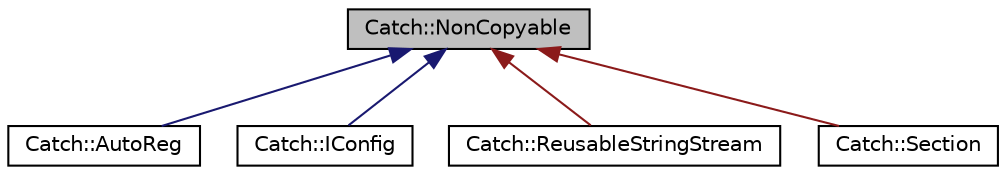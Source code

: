 digraph "Catch::NonCopyable"
{
 // LATEX_PDF_SIZE
  edge [fontname="Helvetica",fontsize="10",labelfontname="Helvetica",labelfontsize="10"];
  node [fontname="Helvetica",fontsize="10",shape=record];
  Node1 [label="Catch::NonCopyable",height=0.2,width=0.4,color="black", fillcolor="grey75", style="filled", fontcolor="black",tooltip=" "];
  Node1 -> Node2 [dir="back",color="midnightblue",fontsize="10",style="solid"];
  Node2 [label="Catch::AutoReg",height=0.2,width=0.4,color="black", fillcolor="white", style="filled",URL="$structCatch_1_1AutoReg.html",tooltip=" "];
  Node1 -> Node3 [dir="back",color="midnightblue",fontsize="10",style="solid"];
  Node3 [label="Catch::IConfig",height=0.2,width=0.4,color="black", fillcolor="white", style="filled",URL="$structCatch_1_1IConfig.html",tooltip=" "];
  Node1 -> Node4 [dir="back",color="firebrick4",fontsize="10",style="solid"];
  Node4 [label="Catch::ReusableStringStream",height=0.2,width=0.4,color="black", fillcolor="white", style="filled",URL="$classCatch_1_1ReusableStringStream.html",tooltip=" "];
  Node1 -> Node5 [dir="back",color="firebrick4",fontsize="10",style="solid"];
  Node5 [label="Catch::Section",height=0.2,width=0.4,color="black", fillcolor="white", style="filled",URL="$classCatch_1_1Section.html",tooltip=" "];
}
